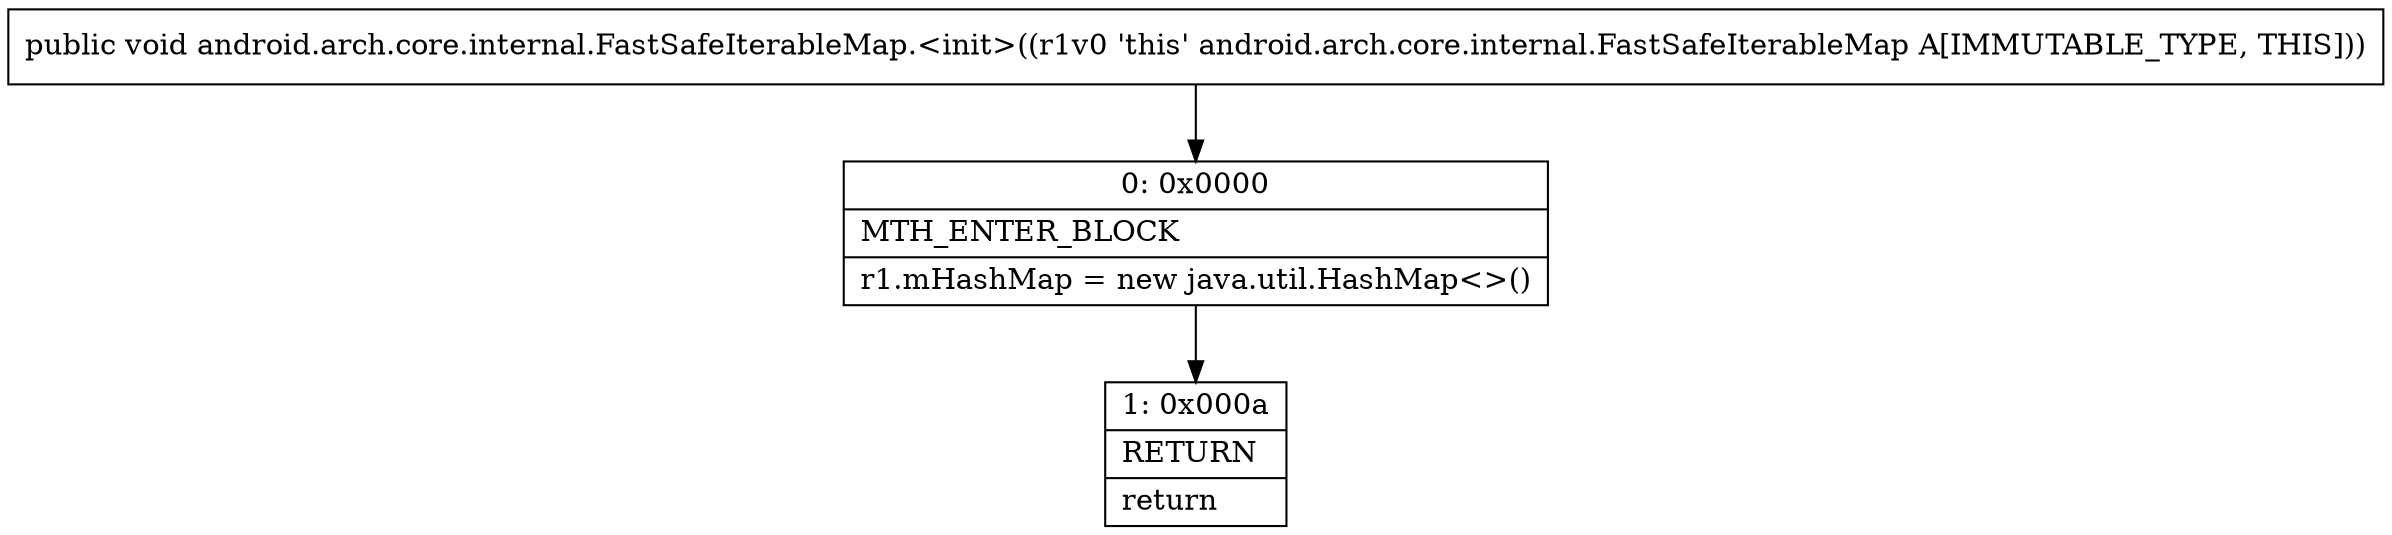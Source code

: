 digraph "CFG forandroid.arch.core.internal.FastSafeIterableMap.\<init\>()V" {
Node_0 [shape=record,label="{0\:\ 0x0000|MTH_ENTER_BLOCK\l|r1.mHashMap = new java.util.HashMap\<\>()\l}"];
Node_1 [shape=record,label="{1\:\ 0x000a|RETURN\l|return\l}"];
MethodNode[shape=record,label="{public void android.arch.core.internal.FastSafeIterableMap.\<init\>((r1v0 'this' android.arch.core.internal.FastSafeIterableMap A[IMMUTABLE_TYPE, THIS])) }"];
MethodNode -> Node_0;
Node_0 -> Node_1;
}

